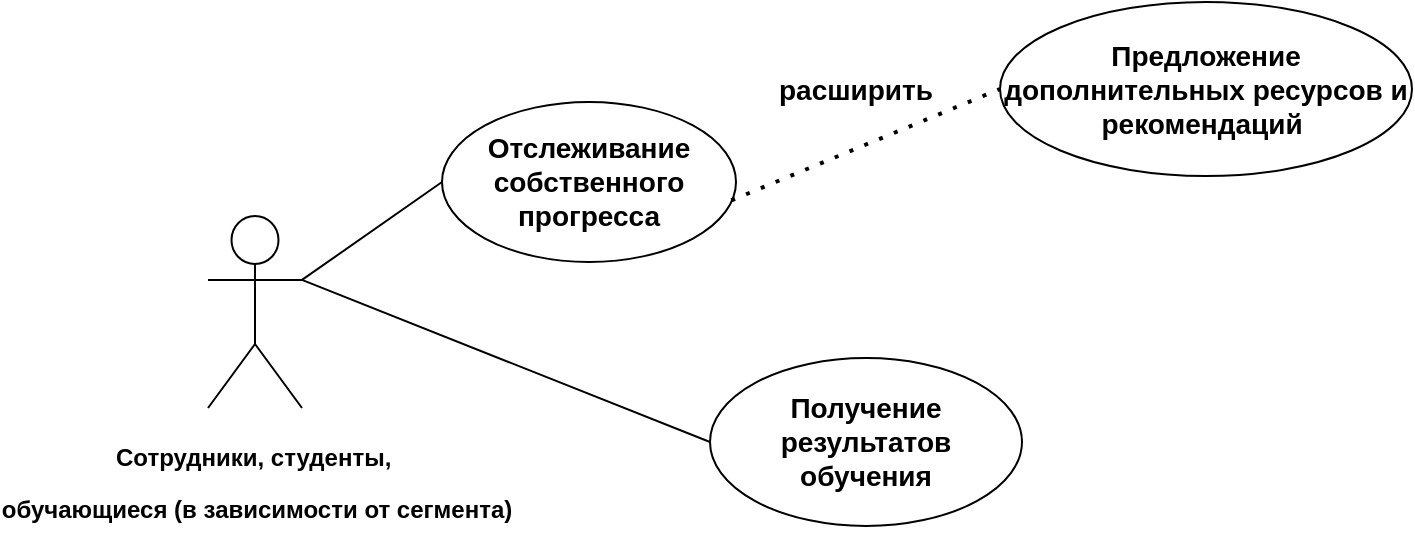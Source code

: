<mxfile version="22.0.2" type="device">
  <diagram name="Страница — 1" id="tPoT4hHvwxfY3_mr3B1R">
    <mxGraphModel dx="1002" dy="575" grid="0" gridSize="10" guides="1" tooltips="1" connect="1" arrows="1" fold="1" page="1" pageScale="1" pageWidth="827" pageHeight="1169" math="0" shadow="0">
      <root>
        <mxCell id="0" />
        <mxCell id="1" parent="0" />
        <mxCell id="6rCbfs4mVRWqjugRPmAf-7" value="&lt;p style=&quot;line-height: 115%;&quot;&gt;&lt;b&gt;Сотрудники, студенты,&amp;nbsp;&lt;/b&gt;&lt;/p&gt;&lt;p style=&quot;line-height: 115%;&quot;&gt;&lt;b&gt;обучающиеся (в зависимости от сегмента)&lt;/b&gt;&lt;/p&gt;" style="shape=umlActor;verticalLabelPosition=bottom;verticalAlign=top;html=1;outlineConnect=0;align=center;" vertex="1" parent="1">
          <mxGeometry x="163" y="208" width="47" height="96" as="geometry" />
        </mxCell>
        <mxCell id="6rCbfs4mVRWqjugRPmAf-11" value="&lt;b&gt;&lt;font style=&quot;font-size: 14px;&quot;&gt;Отслеживание собственного прогресса&lt;/font&gt;&lt;/b&gt;" style="ellipse;whiteSpace=wrap;html=1;" vertex="1" parent="1">
          <mxGeometry x="280" y="151" width="147" height="80" as="geometry" />
        </mxCell>
        <mxCell id="6rCbfs4mVRWqjugRPmAf-13" value="" style="endArrow=none;html=1;rounded=0;exitX=1;exitY=0.333;exitDx=0;exitDy=0;exitPerimeter=0;entryX=0;entryY=0.5;entryDx=0;entryDy=0;" edge="1" parent="1" source="6rCbfs4mVRWqjugRPmAf-7" target="6rCbfs4mVRWqjugRPmAf-11">
          <mxGeometry width="50" height="50" relative="1" as="geometry">
            <mxPoint x="435" y="302" as="sourcePoint" />
            <mxPoint x="485" y="252" as="targetPoint" />
          </mxGeometry>
        </mxCell>
        <mxCell id="6rCbfs4mVRWqjugRPmAf-14" value="&lt;b&gt;&lt;font style=&quot;font-size: 14px;&quot;&gt;Получение результатов обучения&lt;/font&gt;&lt;/b&gt;" style="ellipse;whiteSpace=wrap;html=1;" vertex="1" parent="1">
          <mxGeometry x="414" y="279" width="156" height="84" as="geometry" />
        </mxCell>
        <mxCell id="6rCbfs4mVRWqjugRPmAf-16" value="" style="endArrow=none;html=1;rounded=0;exitX=1;exitY=0.333;exitDx=0;exitDy=0;exitPerimeter=0;entryX=0;entryY=0.5;entryDx=0;entryDy=0;" edge="1" parent="1" source="6rCbfs4mVRWqjugRPmAf-7" target="6rCbfs4mVRWqjugRPmAf-14">
          <mxGeometry width="50" height="50" relative="1" as="geometry">
            <mxPoint x="146" y="248" as="sourcePoint" />
            <mxPoint x="290" y="201" as="targetPoint" />
          </mxGeometry>
        </mxCell>
        <mxCell id="6rCbfs4mVRWqjugRPmAf-22" value="&lt;font style=&quot;font-size: 14px;&quot;&gt;&lt;b&gt;Предложение дополнительных ресурсов и рекомендаций&amp;nbsp;&lt;/b&gt;&lt;/font&gt;" style="ellipse;whiteSpace=wrap;html=1;" vertex="1" parent="1">
          <mxGeometry x="559" y="101" width="206" height="87" as="geometry" />
        </mxCell>
        <mxCell id="6rCbfs4mVRWqjugRPmAf-23" value="" style="endArrow=none;dashed=1;html=1;dashPattern=1 3;strokeWidth=2;rounded=0;entryX=0;entryY=0.5;entryDx=0;entryDy=0;exitX=0.984;exitY=0.615;exitDx=0;exitDy=0;exitPerimeter=0;" edge="1" parent="1" source="6rCbfs4mVRWqjugRPmAf-11" target="6rCbfs4mVRWqjugRPmAf-22">
          <mxGeometry width="50" height="50" relative="1" as="geometry">
            <mxPoint x="435" y="316" as="sourcePoint" />
            <mxPoint x="485" y="266" as="targetPoint" />
          </mxGeometry>
        </mxCell>
        <mxCell id="6rCbfs4mVRWqjugRPmAf-26" value="&lt;b&gt;&lt;font style=&quot;font-size: 14px;&quot;&gt;расширить&lt;/font&gt;&lt;/b&gt;" style="text;html=1;strokeColor=none;fillColor=none;align=center;verticalAlign=middle;whiteSpace=wrap;rounded=0;" vertex="1" parent="1">
          <mxGeometry x="457" y="129.5" width="60" height="30" as="geometry" />
        </mxCell>
      </root>
    </mxGraphModel>
  </diagram>
</mxfile>
